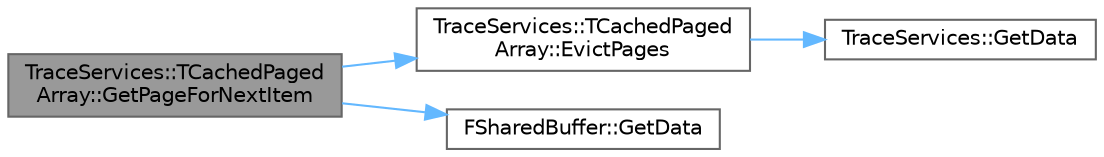 digraph "TraceServices::TCachedPagedArray::GetPageForNextItem"
{
 // INTERACTIVE_SVG=YES
 // LATEX_PDF_SIZE
  bgcolor="transparent";
  edge [fontname=Helvetica,fontsize=10,labelfontname=Helvetica,labelfontsize=10];
  node [fontname=Helvetica,fontsize=10,shape=box,height=0.2,width=0.4];
  rankdir="LR";
  Node1 [id="Node000001",label="TraceServices::TCachedPaged\lArray::GetPageForNextItem",height=0.2,width=0.4,color="gray40", fillcolor="grey60", style="filled", fontcolor="black",tooltip=" "];
  Node1 -> Node2 [id="edge1_Node000001_Node000002",color="steelblue1",style="solid",tooltip=" "];
  Node2 [id="Node000002",label="TraceServices::TCachedPaged\lArray::EvictPages",height=0.2,width=0.4,color="grey40", fillcolor="white", style="filled",URL="$d6/d09/classTraceServices_1_1TCachedPagedArray.html#a9bb9af6ce407ce50acbeb0b9c56e4ced",tooltip=" "];
  Node2 -> Node3 [id="edge2_Node000002_Node000003",color="steelblue1",style="solid",tooltip=" "];
  Node3 [id="Node000003",label="TraceServices::GetData",height=0.2,width=0.4,color="grey40", fillcolor="white", style="filled",URL="$df/d34/namespaceTraceServices.html#a61fb6ca751b93edb50fc17db8c683824",tooltip=" "];
  Node1 -> Node4 [id="edge3_Node000001_Node000004",color="steelblue1",style="solid",tooltip=" "];
  Node4 [id="Node000004",label="FSharedBuffer::GetData",height=0.2,width=0.4,color="grey40", fillcolor="white", style="filled",URL="$d5/d2c/classFSharedBuffer.html#a5828d9212be09e840524314601714208",tooltip="Returns a pointer to the start of the buffer."];
}
